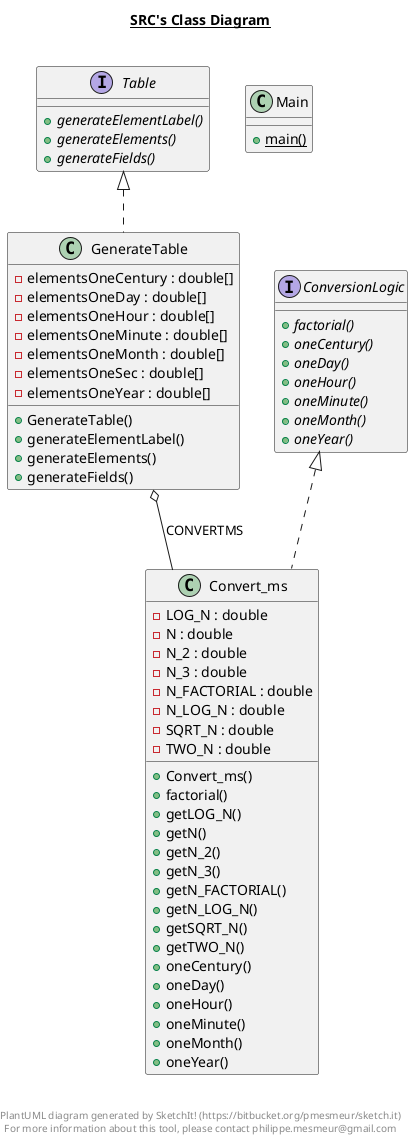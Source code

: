 @startuml

title __SRC's Class Diagram__\n

    interface ConversionLogic {
        {abstract} + factorial()
        {abstract} + oneCentury()
        {abstract} + oneDay()
        {abstract} + oneHour()
        {abstract} + oneMinute()
        {abstract} + oneMonth()
        {abstract} + oneYear()
    }


    class Convert_ms {
        - LOG_N : double
        - N : double
        - N_2 : double
        - N_3 : double
        - N_FACTORIAL : double
        - N_LOG_N : double
        - SQRT_N : double
        - TWO_N : double
        + Convert_ms()
        + factorial()
        + getLOG_N()
        + getN()
        + getN_2()
        + getN_3()
        + getN_FACTORIAL()
        + getN_LOG_N()
        + getSQRT_N()
        + getTWO_N()
        + oneCentury()
        + oneDay()
        + oneHour()
        + oneMinute()
        + oneMonth()
        + oneYear()
    }


    class GenerateTable {
        - elementsOneCentury : double[]
        - elementsOneDay : double[]
        - elementsOneHour : double[]
        - elementsOneMinute : double[]
        - elementsOneMonth : double[]
        - elementsOneSec : double[]
        - elementsOneYear : double[]
        + GenerateTable()
        + generateElementLabel()
        + generateElements()
        + generateFields()
    }


    class Main {
        {static} + main()
    }


    interface Table {
        {abstract} + generateElementLabel()
        {abstract} + generateElements()
        {abstract} + generateFields()
    }


  Convert_ms .up.|> ConversionLogic
  GenerateTable .up.|> Table
  GenerateTable o-- Convert_ms : CONVERTMS


right footer


PlantUML diagram generated by SketchIt! (https://bitbucket.org/pmesmeur/sketch.it)
For more information about this tool, please contact philippe.mesmeur@gmail.com
endfooter

@enduml
